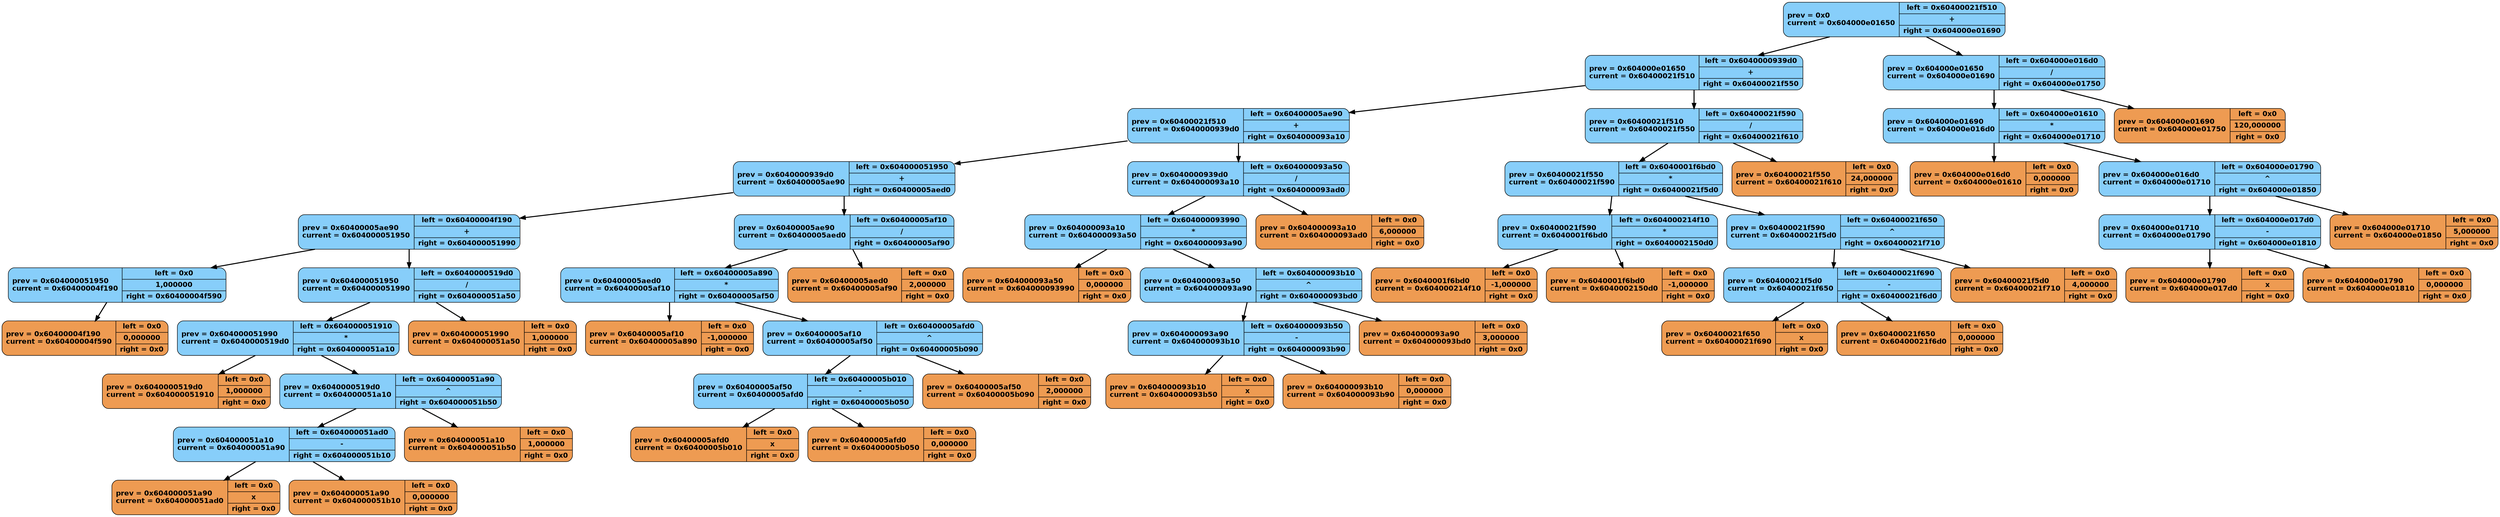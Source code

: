 digraph G
{
	graph [dpi = 250];
	rankdir = TB;
	"0x604000e01650" [shape = "record", style = "rounded, filled", fontname = "Helvetica-Bold", fillcolor = "#87CEFA",
		label = "prev = 0x0 \lcurrent = 0x604000e01650 | {<left> left = 0x60400021f510| + | <right> right = 0x604000e01690}"]
	 "0x604000e01650" -> "0x60400021f510" [style = "bold"]
	 "0x604000e01650" -> "0x604000e01690" [style = "bold"]
	"0x60400021f510" [shape = "record", style = "rounded, filled", fontname = "Helvetica-Bold", fillcolor = "#87CEFA",
		label = "prev = 0x604000e01650 \lcurrent = 0x60400021f510 | {<left> left = 0x6040000939d0| + | <right> right = 0x60400021f550}"]
	 "0x60400021f510" -> "0x6040000939d0" [style = "bold"]
	 "0x60400021f510" -> "0x60400021f550" [style = "bold"]
	"0x6040000939d0" [shape = "record", style = "rounded, filled", fontname = "Helvetica-Bold", fillcolor = "#87CEFA",
		label = "prev = 0x60400021f510 \lcurrent = 0x6040000939d0 | {<left> left = 0x60400005ae90| + | <right> right = 0x604000093a10}"]
	 "0x6040000939d0" -> "0x60400005ae90" [style = "bold"]
	 "0x6040000939d0" -> "0x604000093a10" [style = "bold"]
	"0x60400005ae90" [shape = "record", style = "rounded, filled", fontname = "Helvetica-Bold", fillcolor = "#87CEFA",
		label = "prev = 0x6040000939d0 \lcurrent = 0x60400005ae90 | {<left> left = 0x604000051950| + | <right> right = 0x60400005aed0}"]
	 "0x60400005ae90" -> "0x604000051950" [style = "bold"]
	 "0x60400005ae90" -> "0x60400005aed0" [style = "bold"]
	"0x604000051950" [shape = "record", style = "rounded, filled", fontname = "Helvetica-Bold", fillcolor = "#87CEFA",
		label = "prev = 0x60400005ae90 \lcurrent = 0x604000051950 | {<left> left = 0x60400004f190| + | <right> right = 0x604000051990}"]
	 "0x604000051950" -> "0x60400004f190" [style = "bold"]
	 "0x604000051950" -> "0x604000051990" [style = "bold"]
	"0x60400004f190" [shape = "record", style = "rounded, filled", fontname = "Helvetica-Bold", fillcolor = "#87CEFA",
		label = "prev = 0x604000051950 \lcurrent = 0x60400004f190 | {<left> left = 0x0| 1,000000 | <right> right = 0x60400004f590}"]
	 "0x60400004f190" -> "0x60400004f590" [style = "bold"]
	"0x60400004f590" [shape = "record", style = "rounded, filled", fontname = "Helvetica-Bold", fillcolor = "#ee9b52",
		label = "prev = 0x60400004f190 \lcurrent = 0x60400004f590 | {<left> left = 0x0| 0,000000 | <right> right = 0x0}"]
	"0x604000051990" [shape = "record", style = "rounded, filled", fontname = "Helvetica-Bold", fillcolor = "#87CEFA",
		label = "prev = 0x604000051950 \lcurrent = 0x604000051990 | {<left> left = 0x6040000519d0| / | <right> right = 0x604000051a50}"]
	 "0x604000051990" -> "0x6040000519d0" [style = "bold"]
	 "0x604000051990" -> "0x604000051a50" [style = "bold"]
	"0x6040000519d0" [shape = "record", style = "rounded, filled", fontname = "Helvetica-Bold", fillcolor = "#87CEFA",
		label = "prev = 0x604000051990 \lcurrent = 0x6040000519d0 | {<left> left = 0x604000051910| * | <right> right = 0x604000051a10}"]
	 "0x6040000519d0" -> "0x604000051910" [style = "bold"]
	 "0x6040000519d0" -> "0x604000051a10" [style = "bold"]
	"0x604000051910" [shape = "record", style = "rounded, filled", fontname = "Helvetica-Bold", fillcolor = "#ee9b52",
		label = "prev = 0x6040000519d0 \lcurrent = 0x604000051910 | {<left> left = 0x0| 1,000000 | <right> right = 0x0}"]
	"0x604000051a10" [shape = "record", style = "rounded, filled", fontname = "Helvetica-Bold", fillcolor = "#87CEFA",
		label = "prev = 0x6040000519d0 \lcurrent = 0x604000051a10 | {<left> left = 0x604000051a90| ^ | <right> right = 0x604000051b50}"]
	 "0x604000051a10" -> "0x604000051a90" [style = "bold"]
	 "0x604000051a10" -> "0x604000051b50" [style = "bold"]
	"0x604000051a90" [shape = "record", style = "rounded, filled", fontname = "Helvetica-Bold", fillcolor = "#87CEFA",
		label = "prev = 0x604000051a10 \lcurrent = 0x604000051a90 | {<left> left = 0x604000051ad0| - | <right> right = 0x604000051b10}"]
	 "0x604000051a90" -> "0x604000051ad0" [style = "bold"]
	 "0x604000051a90" -> "0x604000051b10" [style = "bold"]
	"0x604000051ad0" [shape = "record", style = "rounded, filled", fontname = "Helvetica-Bold", fillcolor = "#ee9b52",
		label = "prev = 0x604000051a90 \lcurrent = 0x604000051ad0 | {<left> left = 0x0| x | <right> right = 0x0}"]
	"0x604000051b10" [shape = "record", style = "rounded, filled", fontname = "Helvetica-Bold", fillcolor = "#ee9b52",
		label = "prev = 0x604000051a90 \lcurrent = 0x604000051b10 | {<left> left = 0x0| 0,000000 | <right> right = 0x0}"]
	"0x604000051b50" [shape = "record", style = "rounded, filled", fontname = "Helvetica-Bold", fillcolor = "#ee9b52",
		label = "prev = 0x604000051a10 \lcurrent = 0x604000051b50 | {<left> left = 0x0| 1,000000 | <right> right = 0x0}"]
	"0x604000051a50" [shape = "record", style = "rounded, filled", fontname = "Helvetica-Bold", fillcolor = "#ee9b52",
		label = "prev = 0x604000051990 \lcurrent = 0x604000051a50 | {<left> left = 0x0| 1,000000 | <right> right = 0x0}"]
	"0x60400005aed0" [shape = "record", style = "rounded, filled", fontname = "Helvetica-Bold", fillcolor = "#87CEFA",
		label = "prev = 0x60400005ae90 \lcurrent = 0x60400005aed0 | {<left> left = 0x60400005af10| / | <right> right = 0x60400005af90}"]
	 "0x60400005aed0" -> "0x60400005af10" [style = "bold"]
	 "0x60400005aed0" -> "0x60400005af90" [style = "bold"]
	"0x60400005af10" [shape = "record", style = "rounded, filled", fontname = "Helvetica-Bold", fillcolor = "#87CEFA",
		label = "prev = 0x60400005aed0 \lcurrent = 0x60400005af10 | {<left> left = 0x60400005a890| * | <right> right = 0x60400005af50}"]
	 "0x60400005af10" -> "0x60400005a890" [style = "bold"]
	 "0x60400005af10" -> "0x60400005af50" [style = "bold"]
	"0x60400005a890" [shape = "record", style = "rounded, filled", fontname = "Helvetica-Bold", fillcolor = "#ee9b52",
		label = "prev = 0x60400005af10 \lcurrent = 0x60400005a890 | {<left> left = 0x0| -1,000000 | <right> right = 0x0}"]
	"0x60400005af50" [shape = "record", style = "rounded, filled", fontname = "Helvetica-Bold", fillcolor = "#87CEFA",
		label = "prev = 0x60400005af10 \lcurrent = 0x60400005af50 | {<left> left = 0x60400005afd0| ^ | <right> right = 0x60400005b090}"]
	 "0x60400005af50" -> "0x60400005afd0" [style = "bold"]
	 "0x60400005af50" -> "0x60400005b090" [style = "bold"]
	"0x60400005afd0" [shape = "record", style = "rounded, filled", fontname = "Helvetica-Bold", fillcolor = "#87CEFA",
		label = "prev = 0x60400005af50 \lcurrent = 0x60400005afd0 | {<left> left = 0x60400005b010| - | <right> right = 0x60400005b050}"]
	 "0x60400005afd0" -> "0x60400005b010" [style = "bold"]
	 "0x60400005afd0" -> "0x60400005b050" [style = "bold"]
	"0x60400005b010" [shape = "record", style = "rounded, filled", fontname = "Helvetica-Bold", fillcolor = "#ee9b52",
		label = "prev = 0x60400005afd0 \lcurrent = 0x60400005b010 | {<left> left = 0x0| x | <right> right = 0x0}"]
	"0x60400005b050" [shape = "record", style = "rounded, filled", fontname = "Helvetica-Bold", fillcolor = "#ee9b52",
		label = "prev = 0x60400005afd0 \lcurrent = 0x60400005b050 | {<left> left = 0x0| 0,000000 | <right> right = 0x0}"]
	"0x60400005b090" [shape = "record", style = "rounded, filled", fontname = "Helvetica-Bold", fillcolor = "#ee9b52",
		label = "prev = 0x60400005af50 \lcurrent = 0x60400005b090 | {<left> left = 0x0| 2,000000 | <right> right = 0x0}"]
	"0x60400005af90" [shape = "record", style = "rounded, filled", fontname = "Helvetica-Bold", fillcolor = "#ee9b52",
		label = "prev = 0x60400005aed0 \lcurrent = 0x60400005af90 | {<left> left = 0x0| 2,000000 | <right> right = 0x0}"]
	"0x604000093a10" [shape = "record", style = "rounded, filled", fontname = "Helvetica-Bold", fillcolor = "#87CEFA",
		label = "prev = 0x6040000939d0 \lcurrent = 0x604000093a10 | {<left> left = 0x604000093a50| / | <right> right = 0x604000093ad0}"]
	 "0x604000093a10" -> "0x604000093a50" [style = "bold"]
	 "0x604000093a10" -> "0x604000093ad0" [style = "bold"]
	"0x604000093a50" [shape = "record", style = "rounded, filled", fontname = "Helvetica-Bold", fillcolor = "#87CEFA",
		label = "prev = 0x604000093a10 \lcurrent = 0x604000093a50 | {<left> left = 0x604000093990| * | <right> right = 0x604000093a90}"]
	 "0x604000093a50" -> "0x604000093990" [style = "bold"]
	 "0x604000093a50" -> "0x604000093a90" [style = "bold"]
	"0x604000093990" [shape = "record", style = "rounded, filled", fontname = "Helvetica-Bold", fillcolor = "#ee9b52",
		label = "prev = 0x604000093a50 \lcurrent = 0x604000093990 | {<left> left = 0x0| 0,000000 | <right> right = 0x0}"]
	"0x604000093a90" [shape = "record", style = "rounded, filled", fontname = "Helvetica-Bold", fillcolor = "#87CEFA",
		label = "prev = 0x604000093a50 \lcurrent = 0x604000093a90 | {<left> left = 0x604000093b10| ^ | <right> right = 0x604000093bd0}"]
	 "0x604000093a90" -> "0x604000093b10" [style = "bold"]
	 "0x604000093a90" -> "0x604000093bd0" [style = "bold"]
	"0x604000093b10" [shape = "record", style = "rounded, filled", fontname = "Helvetica-Bold", fillcolor = "#87CEFA",
		label = "prev = 0x604000093a90 \lcurrent = 0x604000093b10 | {<left> left = 0x604000093b50| - | <right> right = 0x604000093b90}"]
	 "0x604000093b10" -> "0x604000093b50" [style = "bold"]
	 "0x604000093b10" -> "0x604000093b90" [style = "bold"]
	"0x604000093b50" [shape = "record", style = "rounded, filled", fontname = "Helvetica-Bold", fillcolor = "#ee9b52",
		label = "prev = 0x604000093b10 \lcurrent = 0x604000093b50 | {<left> left = 0x0| x | <right> right = 0x0}"]
	"0x604000093b90" [shape = "record", style = "rounded, filled", fontname = "Helvetica-Bold", fillcolor = "#ee9b52",
		label = "prev = 0x604000093b10 \lcurrent = 0x604000093b90 | {<left> left = 0x0| 0,000000 | <right> right = 0x0}"]
	"0x604000093bd0" [shape = "record", style = "rounded, filled", fontname = "Helvetica-Bold", fillcolor = "#ee9b52",
		label = "prev = 0x604000093a90 \lcurrent = 0x604000093bd0 | {<left> left = 0x0| 3,000000 | <right> right = 0x0}"]
	"0x604000093ad0" [shape = "record", style = "rounded, filled", fontname = "Helvetica-Bold", fillcolor = "#ee9b52",
		label = "prev = 0x604000093a10 \lcurrent = 0x604000093ad0 | {<left> left = 0x0| 6,000000 | <right> right = 0x0}"]
	"0x60400021f550" [shape = "record", style = "rounded, filled", fontname = "Helvetica-Bold", fillcolor = "#87CEFA",
		label = "prev = 0x60400021f510 \lcurrent = 0x60400021f550 | {<left> left = 0x60400021f590| / | <right> right = 0x60400021f610}"]
	 "0x60400021f550" -> "0x60400021f590" [style = "bold"]
	 "0x60400021f550" -> "0x60400021f610" [style = "bold"]
	"0x60400021f590" [shape = "record", style = "rounded, filled", fontname = "Helvetica-Bold", fillcolor = "#87CEFA",
		label = "prev = 0x60400021f550 \lcurrent = 0x60400021f590 | {<left> left = 0x6040001f6bd0| * | <right> right = 0x60400021f5d0}"]
	 "0x60400021f590" -> "0x6040001f6bd0" [style = "bold"]
	 "0x60400021f590" -> "0x60400021f5d0" [style = "bold"]
	"0x6040001f6bd0" [shape = "record", style = "rounded, filled", fontname = "Helvetica-Bold", fillcolor = "#87CEFA",
		label = "prev = 0x60400021f590 \lcurrent = 0x6040001f6bd0 | {<left> left = 0x604000214f10| * | <right> right = 0x6040002150d0}"]
	 "0x6040001f6bd0" -> "0x604000214f10" [style = "bold"]
	 "0x6040001f6bd0" -> "0x6040002150d0" [style = "bold"]
	"0x604000214f10" [shape = "record", style = "rounded, filled", fontname = "Helvetica-Bold", fillcolor = "#ee9b52",
		label = "prev = 0x6040001f6bd0 \lcurrent = 0x604000214f10 | {<left> left = 0x0| -1,000000 | <right> right = 0x0}"]
	"0x6040002150d0" [shape = "record", style = "rounded, filled", fontname = "Helvetica-Bold", fillcolor = "#ee9b52",
		label = "prev = 0x6040001f6bd0 \lcurrent = 0x6040002150d0 | {<left> left = 0x0| -1,000000 | <right> right = 0x0}"]
	"0x60400021f5d0" [shape = "record", style = "rounded, filled", fontname = "Helvetica-Bold", fillcolor = "#87CEFA",
		label = "prev = 0x60400021f590 \lcurrent = 0x60400021f5d0 | {<left> left = 0x60400021f650| ^ | <right> right = 0x60400021f710}"]
	 "0x60400021f5d0" -> "0x60400021f650" [style = "bold"]
	 "0x60400021f5d0" -> "0x60400021f710" [style = "bold"]
	"0x60400021f650" [shape = "record", style = "rounded, filled", fontname = "Helvetica-Bold", fillcolor = "#87CEFA",
		label = "prev = 0x60400021f5d0 \lcurrent = 0x60400021f650 | {<left> left = 0x60400021f690| - | <right> right = 0x60400021f6d0}"]
	 "0x60400021f650" -> "0x60400021f690" [style = "bold"]
	 "0x60400021f650" -> "0x60400021f6d0" [style = "bold"]
	"0x60400021f690" [shape = "record", style = "rounded, filled", fontname = "Helvetica-Bold", fillcolor = "#ee9b52",
		label = "prev = 0x60400021f650 \lcurrent = 0x60400021f690 | {<left> left = 0x0| x | <right> right = 0x0}"]
	"0x60400021f6d0" [shape = "record", style = "rounded, filled", fontname = "Helvetica-Bold", fillcolor = "#ee9b52",
		label = "prev = 0x60400021f650 \lcurrent = 0x60400021f6d0 | {<left> left = 0x0| 0,000000 | <right> right = 0x0}"]
	"0x60400021f710" [shape = "record", style = "rounded, filled", fontname = "Helvetica-Bold", fillcolor = "#ee9b52",
		label = "prev = 0x60400021f5d0 \lcurrent = 0x60400021f710 | {<left> left = 0x0| 4,000000 | <right> right = 0x0}"]
	"0x60400021f610" [shape = "record", style = "rounded, filled", fontname = "Helvetica-Bold", fillcolor = "#ee9b52",
		label = "prev = 0x60400021f550 \lcurrent = 0x60400021f610 | {<left> left = 0x0| 24,000000 | <right> right = 0x0}"]
	"0x604000e01690" [shape = "record", style = "rounded, filled", fontname = "Helvetica-Bold", fillcolor = "#87CEFA",
		label = "prev = 0x604000e01650 \lcurrent = 0x604000e01690 | {<left> left = 0x604000e016d0| / | <right> right = 0x604000e01750}"]
	 "0x604000e01690" -> "0x604000e016d0" [style = "bold"]
	 "0x604000e01690" -> "0x604000e01750" [style = "bold"]
	"0x604000e016d0" [shape = "record", style = "rounded, filled", fontname = "Helvetica-Bold", fillcolor = "#87CEFA",
		label = "prev = 0x604000e01690 \lcurrent = 0x604000e016d0 | {<left> left = 0x604000e01610| * | <right> right = 0x604000e01710}"]
	 "0x604000e016d0" -> "0x604000e01610" [style = "bold"]
	 "0x604000e016d0" -> "0x604000e01710" [style = "bold"]
	"0x604000e01610" [shape = "record", style = "rounded, filled", fontname = "Helvetica-Bold", fillcolor = "#ee9b52",
		label = "prev = 0x604000e016d0 \lcurrent = 0x604000e01610 | {<left> left = 0x0| 0,000000 | <right> right = 0x0}"]
	"0x604000e01710" [shape = "record", style = "rounded, filled", fontname = "Helvetica-Bold", fillcolor = "#87CEFA",
		label = "prev = 0x604000e016d0 \lcurrent = 0x604000e01710 | {<left> left = 0x604000e01790| ^ | <right> right = 0x604000e01850}"]
	 "0x604000e01710" -> "0x604000e01790" [style = "bold"]
	 "0x604000e01710" -> "0x604000e01850" [style = "bold"]
	"0x604000e01790" [shape = "record", style = "rounded, filled", fontname = "Helvetica-Bold", fillcolor = "#87CEFA",
		label = "prev = 0x604000e01710 \lcurrent = 0x604000e01790 | {<left> left = 0x604000e017d0| - | <right> right = 0x604000e01810}"]
	 "0x604000e01790" -> "0x604000e017d0" [style = "bold"]
	 "0x604000e01790" -> "0x604000e01810" [style = "bold"]
	"0x604000e017d0" [shape = "record", style = "rounded, filled", fontname = "Helvetica-Bold", fillcolor = "#ee9b52",
		label = "prev = 0x604000e01790 \lcurrent = 0x604000e017d0 | {<left> left = 0x0| x | <right> right = 0x0}"]
	"0x604000e01810" [shape = "record", style = "rounded, filled", fontname = "Helvetica-Bold", fillcolor = "#ee9b52",
		label = "prev = 0x604000e01790 \lcurrent = 0x604000e01810 | {<left> left = 0x0| 0,000000 | <right> right = 0x0}"]
	"0x604000e01850" [shape = "record", style = "rounded, filled", fontname = "Helvetica-Bold", fillcolor = "#ee9b52",
		label = "prev = 0x604000e01710 \lcurrent = 0x604000e01850 | {<left> left = 0x0| 5,000000 | <right> right = 0x0}"]
	"0x604000e01750" [shape = "record", style = "rounded, filled", fontname = "Helvetica-Bold", fillcolor = "#ee9b52",
		label = "prev = 0x604000e01690 \lcurrent = 0x604000e01750 | {<left> left = 0x0| 120,000000 | <right> right = 0x0}"]

}